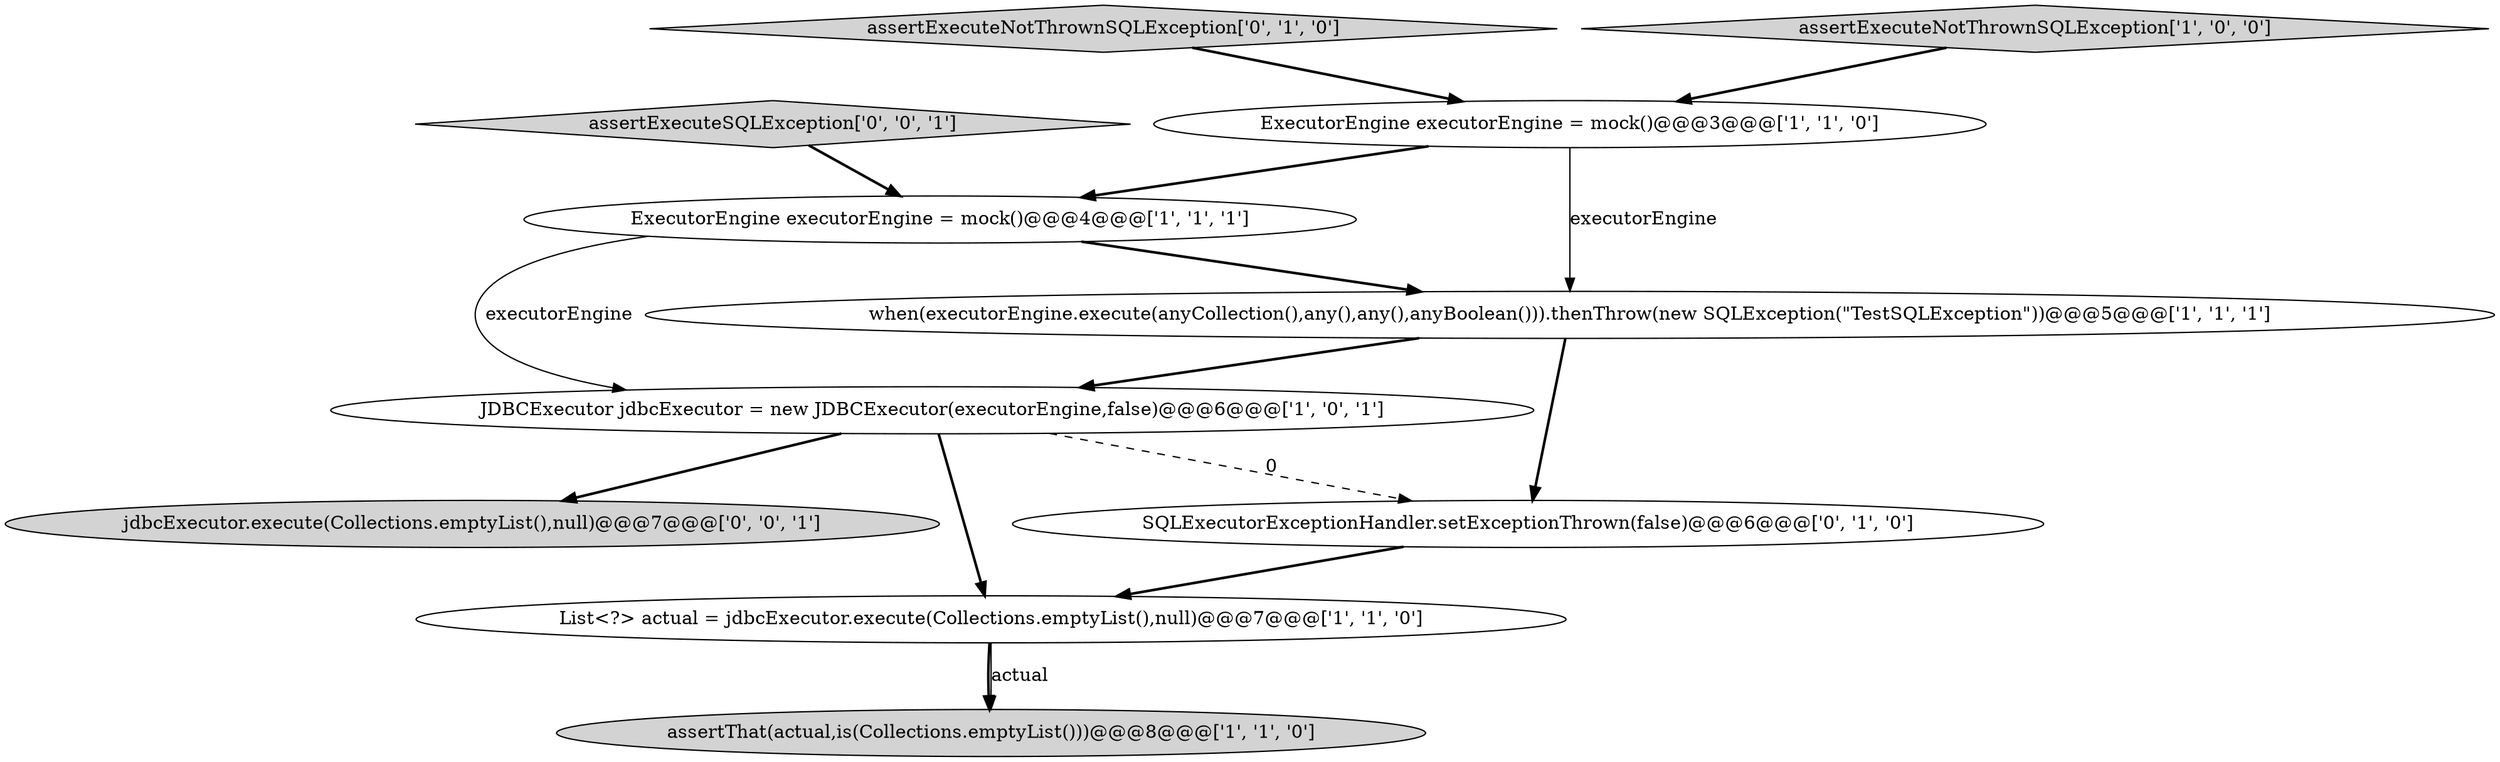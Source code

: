 digraph {
10 [style = filled, label = "assertExecuteSQLException['0', '0', '1']", fillcolor = lightgray, shape = diamond image = "AAA0AAABBB3BBB"];
6 [style = filled, label = "JDBCExecutor jdbcExecutor = new JDBCExecutor(executorEngine,false)@@@6@@@['1', '0', '1']", fillcolor = white, shape = ellipse image = "AAA0AAABBB1BBB"];
8 [style = filled, label = "SQLExecutorExceptionHandler.setExceptionThrown(false)@@@6@@@['0', '1', '0']", fillcolor = white, shape = ellipse image = "AAA1AAABBB2BBB"];
2 [style = filled, label = "ExecutorEngine executorEngine = mock()@@@3@@@['1', '1', '0']", fillcolor = white, shape = ellipse image = "AAA0AAABBB1BBB"];
3 [style = filled, label = "when(executorEngine.execute(anyCollection(),any(),any(),anyBoolean())).thenThrow(new SQLException(\"TestSQLException\"))@@@5@@@['1', '1', '1']", fillcolor = white, shape = ellipse image = "AAA0AAABBB1BBB"];
0 [style = filled, label = "ExecutorEngine executorEngine = mock()@@@4@@@['1', '1', '1']", fillcolor = white, shape = ellipse image = "AAA0AAABBB1BBB"];
7 [style = filled, label = "assertExecuteNotThrownSQLException['0', '1', '0']", fillcolor = lightgray, shape = diamond image = "AAA0AAABBB2BBB"];
9 [style = filled, label = "jdbcExecutor.execute(Collections.emptyList(),null)@@@7@@@['0', '0', '1']", fillcolor = lightgray, shape = ellipse image = "AAA0AAABBB3BBB"];
5 [style = filled, label = "assertThat(actual,is(Collections.emptyList()))@@@8@@@['1', '1', '0']", fillcolor = lightgray, shape = ellipse image = "AAA0AAABBB1BBB"];
1 [style = filled, label = "assertExecuteNotThrownSQLException['1', '0', '0']", fillcolor = lightgray, shape = diamond image = "AAA0AAABBB1BBB"];
4 [style = filled, label = "List<?> actual = jdbcExecutor.execute(Collections.emptyList(),null)@@@7@@@['1', '1', '0']", fillcolor = white, shape = ellipse image = "AAA0AAABBB1BBB"];
4->5 [style = bold, label=""];
2->0 [style = bold, label=""];
2->3 [style = solid, label="executorEngine"];
4->5 [style = solid, label="actual"];
0->6 [style = solid, label="executorEngine"];
0->3 [style = bold, label=""];
6->4 [style = bold, label=""];
6->8 [style = dashed, label="0"];
8->4 [style = bold, label=""];
1->2 [style = bold, label=""];
3->8 [style = bold, label=""];
10->0 [style = bold, label=""];
3->6 [style = bold, label=""];
6->9 [style = bold, label=""];
7->2 [style = bold, label=""];
}
